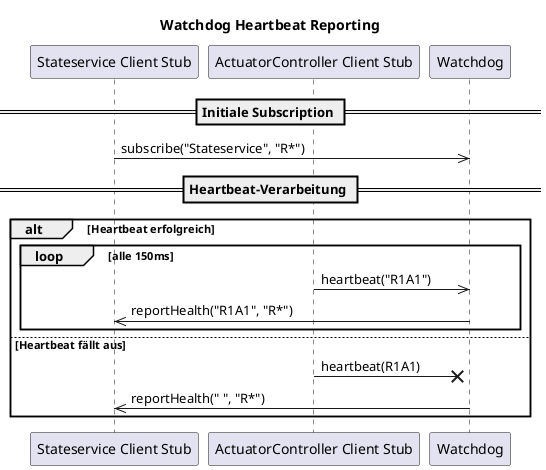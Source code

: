 @startuml
title Watchdog Heartbeat Reporting

participant "Stateservice Client Stub" as SerSCS
participant "ActuatorController Client Stub" as ACCS
participant "Watchdog" as WD

== Initiale Subscription ==
SerSCS ->> WD: subscribe("Stateservice", "R*")

== Heartbeat-Verarbeitung ==

alt Heartbeat erfolgreich
    loop alle 150ms
        ACCS ->> WD: heartbeat("R1A1")
        WD ->> SerSCS: reportHealth("R1A1", "R*")
    end
else Heartbeat fällt aus
    ACCS -x WD: heartbeat(R1A1)
    WD ->> SerSCS: reportHealth(" ", "R*")
    'note over WD: Heartbeat für "R1A1" bleibt aus\nFehlermeldung oder Eskalation möglich
end
@enduml